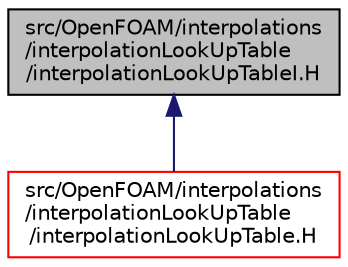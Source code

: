 digraph "src/OpenFOAM/interpolations/interpolationLookUpTable/interpolationLookUpTableI.H"
{
  bgcolor="transparent";
  edge [fontname="Helvetica",fontsize="10",labelfontname="Helvetica",labelfontsize="10"];
  node [fontname="Helvetica",fontsize="10",shape=record];
  Node1 [label="src/OpenFOAM/interpolations\l/interpolationLookUpTable\l/interpolationLookUpTableI.H",height=0.2,width=0.4,color="black", fillcolor="grey75", style="filled", fontcolor="black"];
  Node1 -> Node2 [dir="back",color="midnightblue",fontsize="10",style="solid",fontname="Helvetica"];
  Node2 [label="src/OpenFOAM/interpolations\l/interpolationLookUpTable\l/interpolationLookUpTable.H",height=0.2,width=0.4,color="red",URL="$a08536.html"];
}
